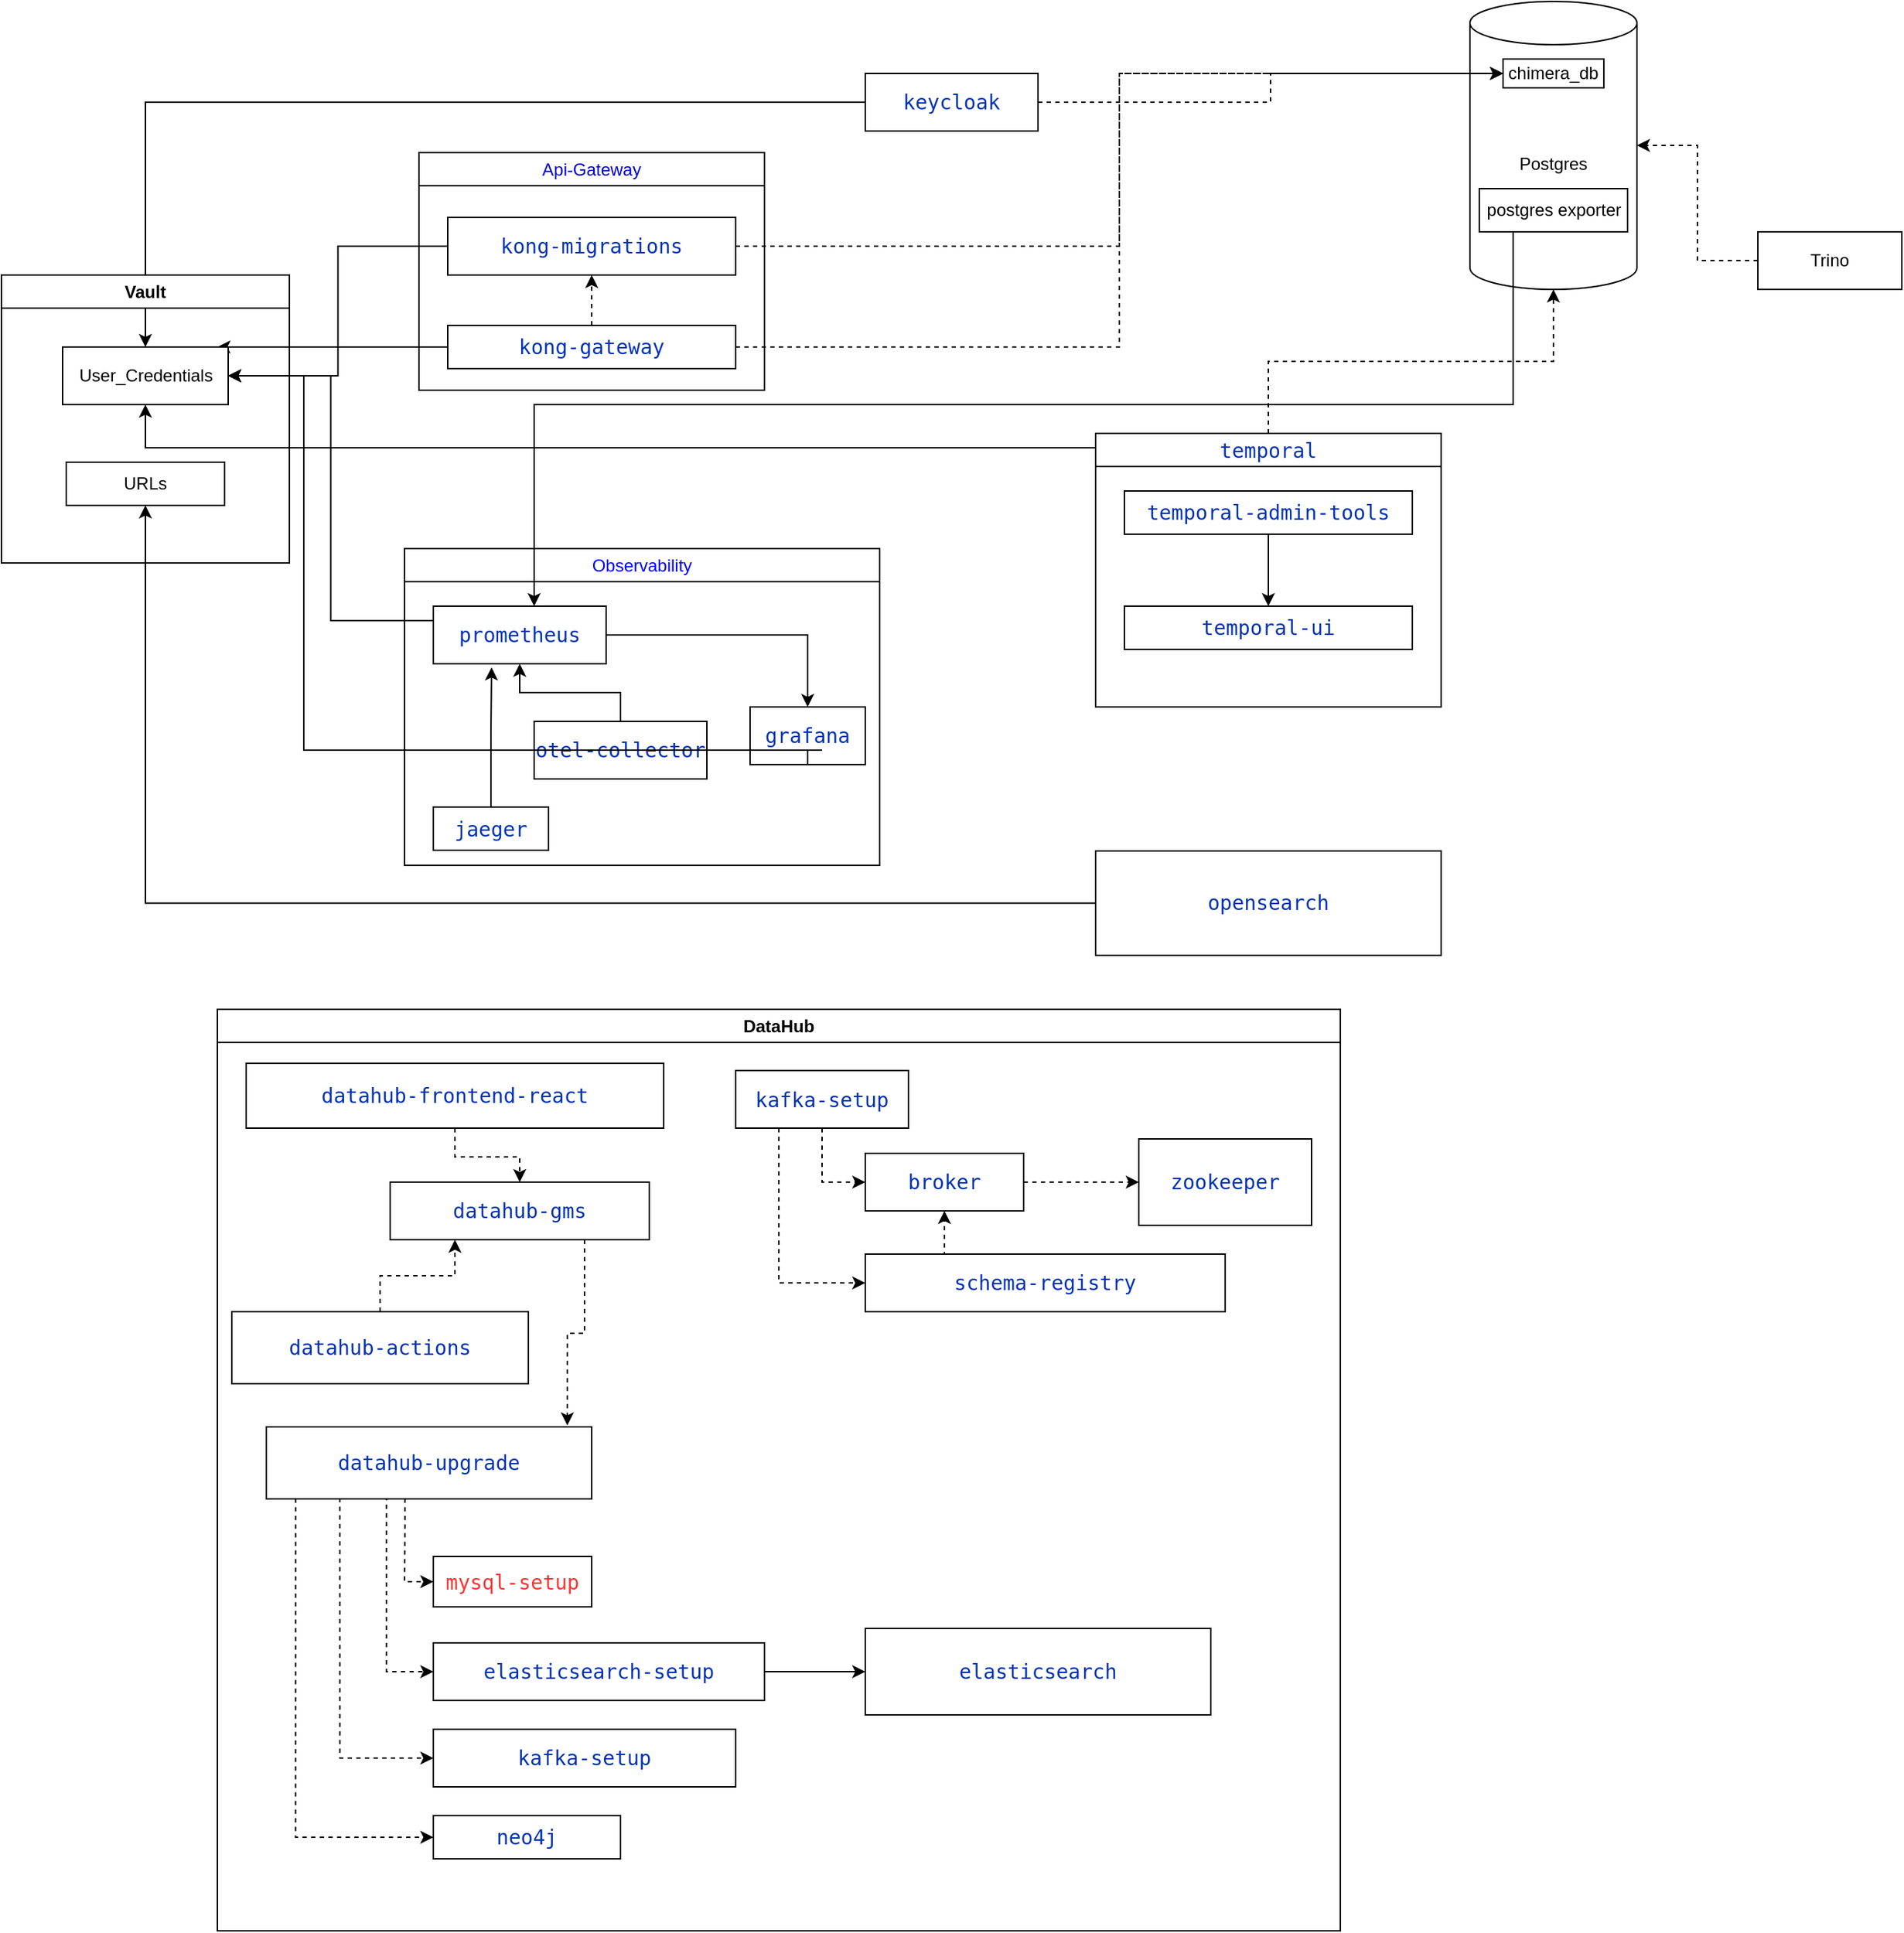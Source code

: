 <mxfile version="26.0.16">
  <diagram name="Page-1" id="F5dg0ylDk_RJSr3__Lnu">
    <mxGraphModel dx="2312" dy="1076" grid="1" gridSize="10" guides="1" tooltips="1" connect="1" arrows="1" fold="1" page="1" pageScale="1" pageWidth="827" pageHeight="1169" math="0" shadow="0">
      <root>
        <mxCell id="0" />
        <mxCell id="1" parent="0" />
        <mxCell id="vYYXMtTBXLeFyRnoxI34-2" value="Postgres" style="shape=cylinder3;whiteSpace=wrap;html=1;boundedLbl=1;backgroundOutline=1;size=15;" parent="1" vertex="1">
          <mxGeometry x="240" y="50" width="116" height="200" as="geometry" />
        </mxCell>
        <mxCell id="vYYXMtTBXLeFyRnoxI34-46" style="edgeStyle=orthogonalEdgeStyle;rounded=0;orthogonalLoop=1;jettySize=auto;html=1;exitX=0;exitY=0.5;exitDx=0;exitDy=0;" parent="1" source="vYYXMtTBXLeFyRnoxI34-10" target="vYYXMtTBXLeFyRnoxI34-43" edge="1">
          <mxGeometry relative="1" as="geometry" />
        </mxCell>
        <mxCell id="vYYXMtTBXLeFyRnoxI34-10" value="&lt;div style=&quot;text-align: start; background-color: rgb(255, 255, 255); color: rgb(8, 8, 8);&quot;&gt;&lt;pre style=&quot;font-family: &amp;quot;JetBrains Mono&amp;quot;, monospace; font-size: 10.5pt;&quot;&gt;&lt;span style=&quot;color: rgb(0, 51, 179);&quot;&gt;keycloak&lt;/span&gt;&lt;/pre&gt;&lt;/div&gt;" style="rounded=0;whiteSpace=wrap;html=1;" parent="1" vertex="1">
          <mxGeometry x="-180" y="100" width="120" height="40" as="geometry" />
        </mxCell>
        <mxCell id="vYYXMtTBXLeFyRnoxI34-40" style="edgeStyle=orthogonalEdgeStyle;rounded=0;orthogonalLoop=1;jettySize=auto;html=1;entryX=0.5;entryY=1;entryDx=0;entryDy=0;" parent="1" source="vYYXMtTBXLeFyRnoxI34-13" target="vYYXMtTBXLeFyRnoxI34-42" edge="1">
          <mxGeometry relative="1" as="geometry">
            <mxPoint x="-682.5" y="360" as="targetPoint" />
          </mxGeometry>
        </mxCell>
        <mxCell id="vYYXMtTBXLeFyRnoxI34-13" value="&lt;div style=&quot;text-align: start; background-color: rgb(255, 255, 255); color: rgb(8, 8, 8);&quot;&gt;&lt;pre style=&quot;font-family: &amp;quot;JetBrains Mono&amp;quot;, monospace; font-size: 10.5pt;&quot;&gt;&lt;span style=&quot;color: rgb(0, 51, 179);&quot;&gt;opensearch&lt;/span&gt;&lt;/pre&gt;&lt;/div&gt;" style="rounded=0;whiteSpace=wrap;html=1;" parent="1" vertex="1">
          <mxGeometry x="-20" y="640" width="240" height="72.5" as="geometry" />
        </mxCell>
        <mxCell id="vYYXMtTBXLeFyRnoxI34-48" style="edgeStyle=orthogonalEdgeStyle;rounded=0;orthogonalLoop=1;jettySize=auto;html=1;exitX=0;exitY=0.068;exitDx=0;exitDy=0;entryX=0.5;entryY=1;entryDx=0;entryDy=0;exitPerimeter=0;" parent="1" source="vYYXMtTBXLeFyRnoxI34-15" target="vYYXMtTBXLeFyRnoxI34-43" edge="1">
          <mxGeometry relative="1" as="geometry">
            <Array as="points">
              <mxPoint x="-20" y="360" />
              <mxPoint x="-680" y="360" />
            </Array>
            <mxPoint x="-40" y="370" as="sourcePoint" />
            <mxPoint x="-680" y="330" as="targetPoint" />
          </mxGeometry>
        </mxCell>
        <mxCell id="vYYXMtTBXLeFyRnoxI34-15" value="&lt;div style=&quot;font-weight: 400; text-align: start; background-color: rgb(255, 255, 255); color: rgb(8, 8, 8);&quot;&gt;&lt;pre style=&quot;font-family: &amp;quot;JetBrains Mono&amp;quot;, monospace; font-size: 10.5pt;&quot;&gt;&lt;span style=&quot;color: rgb(0, 51, 179);&quot;&gt;temporal&lt;/span&gt;&lt;/pre&gt;&lt;/div&gt;" style="swimlane;whiteSpace=wrap;html=1;" parent="1" vertex="1">
          <mxGeometry x="-20" y="350" width="240" height="190" as="geometry">
            <mxRectangle x="520" y="270" width="140" height="30" as="alternateBounds" />
          </mxGeometry>
        </mxCell>
        <mxCell id="vYYXMtTBXLeFyRnoxI34-20" value="" style="edgeStyle=orthogonalEdgeStyle;rounded=0;orthogonalLoop=1;jettySize=auto;html=1;" parent="vYYXMtTBXLeFyRnoxI34-15" source="vYYXMtTBXLeFyRnoxI34-16" target="vYYXMtTBXLeFyRnoxI34-19" edge="1">
          <mxGeometry relative="1" as="geometry" />
        </mxCell>
        <mxCell id="vYYXMtTBXLeFyRnoxI34-16" value="&lt;div style=&quot;text-align: start; background-color: rgb(255, 255, 255); color: rgb(8, 8, 8);&quot;&gt;&lt;pre style=&quot;font-family: &amp;quot;JetBrains Mono&amp;quot;, monospace; font-size: 10.5pt;&quot;&gt;&lt;span style=&quot;color: rgb(0, 51, 179);&quot;&gt;temporal-admin-tools&lt;/span&gt;&lt;/pre&gt;&lt;/div&gt;" style="rounded=0;whiteSpace=wrap;html=1;" parent="vYYXMtTBXLeFyRnoxI34-15" vertex="1">
          <mxGeometry x="20" y="40" width="200" height="30" as="geometry" />
        </mxCell>
        <mxCell id="vYYXMtTBXLeFyRnoxI34-19" value="&lt;div style=&quot;text-align: start; background-color: rgb(255, 255, 255); color: rgb(8, 8, 8);&quot;&gt;&lt;pre style=&quot;font-family: &amp;quot;JetBrains Mono&amp;quot;, monospace; font-size: 10.5pt;&quot;&gt;&lt;span style=&quot;color: rgb(0, 51, 179);&quot;&gt;temporal-ui&lt;/span&gt;&lt;/pre&gt;&lt;/div&gt;" style="whiteSpace=wrap;html=1;rounded=0;" parent="vYYXMtTBXLeFyRnoxI34-15" vertex="1">
          <mxGeometry x="20" y="120" width="200" height="30" as="geometry" />
        </mxCell>
        <mxCell id="vYYXMtTBXLeFyRnoxI34-21" value="&lt;span style=&quot;color: light-dark(rgb(0, 0, 204), rgb(237, 237, 237)); font-weight: normal;&quot;&gt;Api-Gateway&lt;/span&gt;" style="swimlane;whiteSpace=wrap;html=1;" parent="1" vertex="1">
          <mxGeometry x="-490" y="155" width="240" height="165" as="geometry" />
        </mxCell>
        <mxCell id="vYYXMtTBXLeFyRnoxI34-5" value="&lt;div style=&quot;text-align: start; background-color: rgb(255, 255, 255); color: rgb(8, 8, 8);&quot;&gt;&lt;pre style=&quot;font-family: &amp;quot;JetBrains Mono&amp;quot;, monospace; font-size: 10.5pt;&quot;&gt;&lt;span style=&quot;color: rgb(0, 51, 179);&quot;&gt;kong-migrations&lt;/span&gt;&lt;/pre&gt;&lt;/div&gt;" style="rounded=0;whiteSpace=wrap;html=1;" parent="vYYXMtTBXLeFyRnoxI34-21" vertex="1">
          <mxGeometry x="20" y="45" width="200" height="40" as="geometry" />
        </mxCell>
        <mxCell id="vYYXMtTBXLeFyRnoxI34-45" style="edgeStyle=orthogonalEdgeStyle;rounded=0;orthogonalLoop=1;jettySize=auto;html=1;exitX=0;exitY=0.5;exitDx=0;exitDy=0;" parent="vYYXMtTBXLeFyRnoxI34-21" source="vYYXMtTBXLeFyRnoxI34-4" edge="1">
          <mxGeometry relative="1" as="geometry">
            <mxPoint x="-140" y="135" as="targetPoint" />
          </mxGeometry>
        </mxCell>
        <mxCell id="vYYXMtTBXLeFyRnoxI34-4" value="&lt;div style=&quot;text-align: start; background-color: rgb(255, 255, 255); color: rgb(8, 8, 8);&quot;&gt;&lt;pre style=&quot;font-family: &amp;quot;JetBrains Mono&amp;quot;, monospace; font-size: 10.5pt;&quot;&gt;&lt;span style=&quot;color: rgb(0, 51, 179);&quot;&gt;kong-gateway&lt;/span&gt;&lt;/pre&gt;&lt;/div&gt;" style="rounded=0;whiteSpace=wrap;html=1;" parent="vYYXMtTBXLeFyRnoxI34-21" vertex="1">
          <mxGeometry x="20" y="120" width="200" height="30" as="geometry" />
        </mxCell>
        <mxCell id="vYYXMtTBXLeFyRnoxI34-6" value="" style="endArrow=classic;html=1;rounded=0;entryX=0.5;entryY=1;entryDx=0;entryDy=0;exitX=0.5;exitY=0;exitDx=0;exitDy=0;dashed=1;" parent="vYYXMtTBXLeFyRnoxI34-21" source="vYYXMtTBXLeFyRnoxI34-4" target="vYYXMtTBXLeFyRnoxI34-5" edge="1">
          <mxGeometry width="50" height="50" relative="1" as="geometry">
            <mxPoint x="-330" y="139" as="sourcePoint" />
            <mxPoint x="-310" y="90" as="targetPoint" />
          </mxGeometry>
        </mxCell>
        <mxCell id="vYYXMtTBXLeFyRnoxI34-22" value="&lt;span style=&quot;font-weight: normal; color: rgb(0, 0, 255);&quot;&gt;Observability&lt;/span&gt;" style="swimlane;whiteSpace=wrap;html=1;" parent="1" vertex="1">
          <mxGeometry x="-500" y="430" width="330" height="220" as="geometry" />
        </mxCell>
        <mxCell id="vYYXMtTBXLeFyRnoxI34-27" style="edgeStyle=orthogonalEdgeStyle;rounded=0;orthogonalLoop=1;jettySize=auto;html=1;exitX=1;exitY=0.5;exitDx=0;exitDy=0;" parent="vYYXMtTBXLeFyRnoxI34-22" source="vYYXMtTBXLeFyRnoxI34-8" target="vYYXMtTBXLeFyRnoxI34-7" edge="1">
          <mxGeometry relative="1" as="geometry" />
        </mxCell>
        <mxCell id="vYYXMtTBXLeFyRnoxI34-8" value="&lt;div style=&quot;text-align: start; background-color: rgb(255, 255, 255); color: rgb(8, 8, 8);&quot;&gt;&lt;pre style=&quot;font-family: &amp;quot;JetBrains Mono&amp;quot;, monospace; font-size: 10.5pt;&quot;&gt;&lt;span style=&quot;color: rgb(0, 51, 179);&quot;&gt;prometheus&lt;/span&gt;&lt;/pre&gt;&lt;/div&gt;" style="rounded=0;whiteSpace=wrap;html=1;" parent="vYYXMtTBXLeFyRnoxI34-22" vertex="1">
          <mxGeometry x="20" y="40" width="120" height="40" as="geometry" />
        </mxCell>
        <mxCell id="vYYXMtTBXLeFyRnoxI34-12" value="&lt;div style=&quot;text-align: start; background-color: rgb(255, 255, 255); color: rgb(8, 8, 8);&quot;&gt;&lt;pre style=&quot;font-family: &amp;quot;JetBrains Mono&amp;quot;, monospace; font-size: 10.5pt;&quot;&gt;&lt;span style=&quot;color: rgb(0, 51, 179);&quot;&gt;jaeger&lt;/span&gt;&lt;/pre&gt;&lt;/div&gt;" style="rounded=0;whiteSpace=wrap;html=1;" parent="vYYXMtTBXLeFyRnoxI34-22" vertex="1">
          <mxGeometry x="20" y="179.5" width="80" height="30" as="geometry" />
        </mxCell>
        <mxCell id="vYYXMtTBXLeFyRnoxI34-7" value="&lt;div style=&quot;text-align: start; background-color: rgb(255, 255, 255); color: rgb(8, 8, 8);&quot;&gt;&lt;pre style=&quot;font-family: &amp;quot;JetBrains Mono&amp;quot;, monospace; font-size: 10.5pt;&quot;&gt;&lt;span style=&quot;color: rgb(0, 51, 179);&quot;&gt;grafana&lt;/span&gt;&lt;/pre&gt;&lt;/div&gt;" style="rounded=0;whiteSpace=wrap;html=1;" parent="vYYXMtTBXLeFyRnoxI34-22" vertex="1">
          <mxGeometry x="240" y="110" width="80" height="40" as="geometry" />
        </mxCell>
        <mxCell id="vYYXMtTBXLeFyRnoxI34-26" value="" style="edgeStyle=orthogonalEdgeStyle;rounded=0;orthogonalLoop=1;jettySize=auto;html=1;" parent="vYYXMtTBXLeFyRnoxI34-22" source="vYYXMtTBXLeFyRnoxI34-9" target="vYYXMtTBXLeFyRnoxI34-8" edge="1">
          <mxGeometry relative="1" as="geometry" />
        </mxCell>
        <mxCell id="vYYXMtTBXLeFyRnoxI34-9" value="&lt;div style=&quot;text-align: start; background-color: rgb(255, 255, 255); color: rgb(8, 8, 8);&quot;&gt;&lt;pre style=&quot;font-family: &amp;quot;JetBrains Mono&amp;quot;, monospace; font-size: 10.5pt;&quot;&gt;&lt;span style=&quot;color: rgb(0, 51, 179);&quot;&gt;otel-collector&lt;/span&gt;&lt;/pre&gt;&lt;/div&gt;" style="rounded=0;whiteSpace=wrap;html=1;" parent="vYYXMtTBXLeFyRnoxI34-22" vertex="1">
          <mxGeometry x="90" y="120" width="120" height="40" as="geometry" />
        </mxCell>
        <mxCell id="vYYXMtTBXLeFyRnoxI34-29" style="edgeStyle=orthogonalEdgeStyle;rounded=0;orthogonalLoop=1;jettySize=auto;html=1;exitX=0.5;exitY=0;exitDx=0;exitDy=0;entryX=0.337;entryY=1.063;entryDx=0;entryDy=0;entryPerimeter=0;" parent="vYYXMtTBXLeFyRnoxI34-22" source="vYYXMtTBXLeFyRnoxI34-12" target="vYYXMtTBXLeFyRnoxI34-8" edge="1">
          <mxGeometry relative="1" as="geometry" />
        </mxCell>
        <mxCell id="vYYXMtTBXLeFyRnoxI34-31" style="edgeStyle=orthogonalEdgeStyle;rounded=0;orthogonalLoop=1;jettySize=auto;html=1;exitX=0.5;exitY=0;exitDx=0;exitDy=0;entryX=0.5;entryY=1;entryDx=0;entryDy=0;entryPerimeter=0;endArrow=classic;endFill=1;dashed=1;" parent="1" source="vYYXMtTBXLeFyRnoxI34-15" target="vYYXMtTBXLeFyRnoxI34-2" edge="1">
          <mxGeometry relative="1" as="geometry" />
        </mxCell>
        <mxCell id="vYYXMtTBXLeFyRnoxI34-34" style="edgeStyle=orthogonalEdgeStyle;rounded=0;orthogonalLoop=1;jettySize=auto;html=1;exitX=1;exitY=0.5;exitDx=0;exitDy=0;entryX=0;entryY=0.5;entryDx=0;entryDy=0;dashed=1;" parent="1" source="vYYXMtTBXLeFyRnoxI34-5" target="vYYXMtTBXLeFyRnoxI34-35" edge="1">
          <mxGeometry relative="1" as="geometry" />
        </mxCell>
        <mxCell id="vYYXMtTBXLeFyRnoxI34-35" value="chimera_db" style="rounded=0;whiteSpace=wrap;html=1;" parent="1" vertex="1">
          <mxGeometry x="263" y="90" width="70" height="20" as="geometry" />
        </mxCell>
        <mxCell id="vYYXMtTBXLeFyRnoxI34-36" style="edgeStyle=orthogonalEdgeStyle;rounded=0;orthogonalLoop=1;jettySize=auto;html=1;exitX=1;exitY=0.5;exitDx=0;exitDy=0;entryX=0;entryY=0.5;entryDx=0;entryDy=0;dashed=1;" parent="1" source="vYYXMtTBXLeFyRnoxI34-4" target="vYYXMtTBXLeFyRnoxI34-35" edge="1">
          <mxGeometry relative="1" as="geometry" />
        </mxCell>
        <mxCell id="vYYXMtTBXLeFyRnoxI34-37" style="edgeStyle=orthogonalEdgeStyle;rounded=0;orthogonalLoop=1;jettySize=auto;html=1;entryX=0;entryY=0.5;entryDx=0;entryDy=0;dashed=1;" parent="1" source="vYYXMtTBXLeFyRnoxI34-10" target="vYYXMtTBXLeFyRnoxI34-35" edge="1">
          <mxGeometry relative="1" as="geometry" />
        </mxCell>
        <mxCell id="vYYXMtTBXLeFyRnoxI34-41" value="Vault" style="swimlane;whiteSpace=wrap;html=1;" parent="1" vertex="1">
          <mxGeometry x="-780" y="240" width="200" height="200" as="geometry" />
        </mxCell>
        <mxCell id="vYYXMtTBXLeFyRnoxI34-42" value="URLs" style="rounded=0;whiteSpace=wrap;html=1;" parent="vYYXMtTBXLeFyRnoxI34-41" vertex="1">
          <mxGeometry x="45" y="130" width="110" height="30" as="geometry" />
        </mxCell>
        <mxCell id="vYYXMtTBXLeFyRnoxI34-43" value="User_Credentials" style="rounded=0;whiteSpace=wrap;html=1;" parent="vYYXMtTBXLeFyRnoxI34-41" vertex="1">
          <mxGeometry x="42.5" y="50" width="115" height="40" as="geometry" />
        </mxCell>
        <mxCell id="vYYXMtTBXLeFyRnoxI34-44" style="edgeStyle=orthogonalEdgeStyle;rounded=0;orthogonalLoop=1;jettySize=auto;html=1;exitX=0;exitY=0.5;exitDx=0;exitDy=0;entryX=1;entryY=0.5;entryDx=0;entryDy=0;" parent="1" source="vYYXMtTBXLeFyRnoxI34-5" target="vYYXMtTBXLeFyRnoxI34-43" edge="1">
          <mxGeometry relative="1" as="geometry" />
        </mxCell>
        <mxCell id="vYYXMtTBXLeFyRnoxI34-49" style="edgeStyle=orthogonalEdgeStyle;rounded=0;orthogonalLoop=1;jettySize=auto;html=1;exitX=0;exitY=0.25;exitDx=0;exitDy=0;entryX=1;entryY=0.5;entryDx=0;entryDy=0;" parent="1" source="vYYXMtTBXLeFyRnoxI34-8" target="vYYXMtTBXLeFyRnoxI34-43" edge="1">
          <mxGeometry relative="1" as="geometry" />
        </mxCell>
        <mxCell id="vYYXMtTBXLeFyRnoxI34-50" style="edgeStyle=orthogonalEdgeStyle;rounded=0;orthogonalLoop=1;jettySize=auto;html=1;exitX=0.5;exitY=1;exitDx=0;exitDy=0;entryX=1;entryY=0.5;entryDx=0;entryDy=0;" parent="1" source="vYYXMtTBXLeFyRnoxI34-7" target="vYYXMtTBXLeFyRnoxI34-43" edge="1">
          <mxGeometry relative="1" as="geometry">
            <mxPoint x="-590" y="300" as="targetPoint" />
            <Array as="points">
              <mxPoint x="-210" y="570" />
              <mxPoint x="-570" y="570" />
              <mxPoint x="-570" y="290" />
            </Array>
          </mxGeometry>
        </mxCell>
        <mxCell id="lkmkdy3Stl9UQCsPqjpw-2" style="edgeStyle=orthogonalEdgeStyle;rounded=0;orthogonalLoop=1;jettySize=auto;html=1;exitX=0;exitY=0.5;exitDx=0;exitDy=0;" edge="1" parent="1" source="lkmkdy3Stl9UQCsPqjpw-1" target="vYYXMtTBXLeFyRnoxI34-8">
          <mxGeometry relative="1" as="geometry">
            <Array as="points">
              <mxPoint x="247" y="185" />
              <mxPoint x="270" y="185" />
              <mxPoint x="270" y="330" />
              <mxPoint x="-410" y="330" />
            </Array>
          </mxGeometry>
        </mxCell>
        <mxCell id="lkmkdy3Stl9UQCsPqjpw-1" value="postgres exporter" style="rounded=0;whiteSpace=wrap;html=1;" vertex="1" parent="1">
          <mxGeometry x="246.5" y="180" width="103" height="30" as="geometry" />
        </mxCell>
        <mxCell id="lkmkdy3Stl9UQCsPqjpw-5" style="edgeStyle=orthogonalEdgeStyle;rounded=0;orthogonalLoop=1;jettySize=auto;html=1;exitX=0;exitY=0.5;exitDx=0;exitDy=0;dashed=1;" edge="1" parent="1" source="lkmkdy3Stl9UQCsPqjpw-3" target="vYYXMtTBXLeFyRnoxI34-2">
          <mxGeometry relative="1" as="geometry" />
        </mxCell>
        <mxCell id="lkmkdy3Stl9UQCsPqjpw-3" value="Trino" style="rounded=0;whiteSpace=wrap;html=1;" vertex="1" parent="1">
          <mxGeometry x="440" y="210" width="100" height="40" as="geometry" />
        </mxCell>
        <mxCell id="lkmkdy3Stl9UQCsPqjpw-6" value="DataHub" style="swimlane;whiteSpace=wrap;html=1;" vertex="1" parent="1">
          <mxGeometry x="-630" y="750" width="780" height="640" as="geometry" />
        </mxCell>
        <mxCell id="lkmkdy3Stl9UQCsPqjpw-21" style="edgeStyle=orthogonalEdgeStyle;rounded=0;orthogonalLoop=1;jettySize=auto;html=1;exitX=0.5;exitY=1;exitDx=0;exitDy=0;dashed=1;" edge="1" parent="lkmkdy3Stl9UQCsPqjpw-6" source="lkmkdy3Stl9UQCsPqjpw-9" target="lkmkdy3Stl9UQCsPqjpw-11">
          <mxGeometry relative="1" as="geometry" />
        </mxCell>
        <mxCell id="lkmkdy3Stl9UQCsPqjpw-9" value="&lt;div style=&quot;background-color:#ffffff;color:#080808&quot;&gt;&lt;pre style=&quot;font-family:&#39;JetBrains Mono&#39;,monospace;font-size:10.5pt;&quot;&gt;&lt;span style=&quot;color:#0033b3;&quot;&gt;datahub-frontend-react&lt;/span&gt;&lt;/pre&gt;&lt;/div&gt;" style="rounded=0;whiteSpace=wrap;html=1;" vertex="1" parent="lkmkdy3Stl9UQCsPqjpw-6">
          <mxGeometry x="20" y="37.5" width="290" height="45" as="geometry" />
        </mxCell>
        <mxCell id="lkmkdy3Stl9UQCsPqjpw-11" value="&lt;div style=&quot;background-color:#ffffff;color:#080808&quot;&gt;&lt;pre style=&quot;font-family:&#39;JetBrains Mono&#39;,monospace;font-size:10.5pt;&quot;&gt;&lt;span style=&quot;color:#0033b3;&quot;&gt;datahub-gms&lt;/span&gt;&lt;/pre&gt;&lt;/div&gt;" style="rounded=0;whiteSpace=wrap;html=1;" vertex="1" parent="lkmkdy3Stl9UQCsPqjpw-6">
          <mxGeometry x="120" y="120" width="180" height="40" as="geometry" />
        </mxCell>
        <mxCell id="lkmkdy3Stl9UQCsPqjpw-22" style="edgeStyle=orthogonalEdgeStyle;rounded=0;orthogonalLoop=1;jettySize=auto;html=1;entryX=0.25;entryY=1;entryDx=0;entryDy=0;dashed=1;" edge="1" parent="lkmkdy3Stl9UQCsPqjpw-6" source="lkmkdy3Stl9UQCsPqjpw-12" target="lkmkdy3Stl9UQCsPqjpw-11">
          <mxGeometry relative="1" as="geometry" />
        </mxCell>
        <mxCell id="lkmkdy3Stl9UQCsPqjpw-12" value="&lt;div style=&quot;background-color:#ffffff;color:#080808&quot;&gt;&lt;pre style=&quot;font-family:&#39;JetBrains Mono&#39;,monospace;font-size:10.5pt;&quot;&gt;&lt;span style=&quot;color:#0033b3;&quot;&gt;datahub-actions&lt;/span&gt;&lt;/pre&gt;&lt;/div&gt;" style="rounded=0;whiteSpace=wrap;html=1;" vertex="1" parent="lkmkdy3Stl9UQCsPqjpw-6">
          <mxGeometry x="10" y="210" width="206" height="50" as="geometry" />
        </mxCell>
        <mxCell id="lkmkdy3Stl9UQCsPqjpw-25" style="edgeStyle=orthogonalEdgeStyle;rounded=0;orthogonalLoop=1;jettySize=auto;html=1;exitX=0.426;exitY=0.995;exitDx=0;exitDy=0;entryX=0;entryY=0.5;entryDx=0;entryDy=0;dashed=1;exitPerimeter=0;" edge="1" parent="lkmkdy3Stl9UQCsPqjpw-6" source="lkmkdy3Stl9UQCsPqjpw-13" target="lkmkdy3Stl9UQCsPqjpw-24">
          <mxGeometry relative="1" as="geometry" />
        </mxCell>
        <mxCell id="lkmkdy3Stl9UQCsPqjpw-26" style="edgeStyle=orthogonalEdgeStyle;rounded=0;orthogonalLoop=1;jettySize=auto;html=1;entryX=0;entryY=0.5;entryDx=0;entryDy=0;exitX=0.369;exitY=0.96;exitDx=0;exitDy=0;exitPerimeter=0;dashed=1;" edge="1" parent="lkmkdy3Stl9UQCsPqjpw-6" source="lkmkdy3Stl9UQCsPqjpw-13" target="lkmkdy3Stl9UQCsPqjpw-14">
          <mxGeometry relative="1" as="geometry" />
        </mxCell>
        <mxCell id="lkmkdy3Stl9UQCsPqjpw-27" style="edgeStyle=orthogonalEdgeStyle;rounded=0;orthogonalLoop=1;jettySize=auto;html=1;entryX=0;entryY=0.5;entryDx=0;entryDy=0;dashed=1;exitX=0.226;exitY=0.987;exitDx=0;exitDy=0;exitPerimeter=0;" edge="1" parent="lkmkdy3Stl9UQCsPqjpw-6" source="lkmkdy3Stl9UQCsPqjpw-13" target="lkmkdy3Stl9UQCsPqjpw-15">
          <mxGeometry relative="1" as="geometry" />
        </mxCell>
        <mxCell id="lkmkdy3Stl9UQCsPqjpw-28" style="edgeStyle=orthogonalEdgeStyle;rounded=0;orthogonalLoop=1;jettySize=auto;html=1;entryX=0;entryY=0.5;entryDx=0;entryDy=0;dashed=1;exitX=0.09;exitY=0.996;exitDx=0;exitDy=0;exitPerimeter=0;" edge="1" parent="lkmkdy3Stl9UQCsPqjpw-6" source="lkmkdy3Stl9UQCsPqjpw-13" target="lkmkdy3Stl9UQCsPqjpw-17">
          <mxGeometry relative="1" as="geometry" />
        </mxCell>
        <mxCell id="lkmkdy3Stl9UQCsPqjpw-13" value="&lt;div style=&quot;background-color:#ffffff;color:#080808&quot;&gt;&lt;pre style=&quot;font-family:&#39;JetBrains Mono&#39;,monospace;font-size:10.5pt;&quot;&gt;&lt;span style=&quot;color:#0033b3;&quot;&gt;datahub-upgrade&lt;/span&gt;&lt;/pre&gt;&lt;/div&gt;" style="rounded=0;whiteSpace=wrap;html=1;" vertex="1" parent="lkmkdy3Stl9UQCsPqjpw-6">
          <mxGeometry x="34" y="290" width="226" height="50" as="geometry" />
        </mxCell>
        <mxCell id="lkmkdy3Stl9UQCsPqjpw-33" style="edgeStyle=orthogonalEdgeStyle;rounded=0;orthogonalLoop=1;jettySize=auto;html=1;exitX=1;exitY=0.5;exitDx=0;exitDy=0;entryX=0;entryY=0.5;entryDx=0;entryDy=0;" edge="1" parent="lkmkdy3Stl9UQCsPqjpw-6" source="lkmkdy3Stl9UQCsPqjpw-14" target="lkmkdy3Stl9UQCsPqjpw-16">
          <mxGeometry relative="1" as="geometry" />
        </mxCell>
        <mxCell id="lkmkdy3Stl9UQCsPqjpw-14" value="&lt;div style=&quot;background-color:#ffffff;color:#080808&quot;&gt;&lt;pre style=&quot;font-family:&#39;JetBrains Mono&#39;,monospace;font-size:10.5pt;&quot;&gt;&lt;span style=&quot;color:#0033b3;&quot;&gt;elasticsearch-setup&lt;/span&gt;&lt;/pre&gt;&lt;/div&gt;" style="rounded=0;whiteSpace=wrap;html=1;" vertex="1" parent="lkmkdy3Stl9UQCsPqjpw-6">
          <mxGeometry x="150" y="440" width="230" height="40" as="geometry" />
        </mxCell>
        <mxCell id="lkmkdy3Stl9UQCsPqjpw-15" value="&lt;div style=&quot;background-color:#ffffff;color:#080808&quot;&gt;&lt;pre style=&quot;font-family:&#39;JetBrains Mono&#39;,monospace;font-size:10.5pt;&quot;&gt;&lt;span style=&quot;color:#0033b3;&quot;&gt;kafka-setup&lt;/span&gt;&lt;/pre&gt;&lt;/div&gt;" style="rounded=0;whiteSpace=wrap;html=1;" vertex="1" parent="lkmkdy3Stl9UQCsPqjpw-6">
          <mxGeometry x="150" y="500" width="210" height="40" as="geometry" />
        </mxCell>
        <mxCell id="lkmkdy3Stl9UQCsPqjpw-16" value="&lt;div style=&quot;background-color:#ffffff;color:#080808&quot;&gt;&lt;pre style=&quot;font-family:&#39;JetBrains Mono&#39;,monospace;font-size:10.5pt;&quot;&gt;&lt;span style=&quot;color:#0033b3;&quot;&gt;elasticsearch&lt;/span&gt;&lt;/pre&gt;&lt;/div&gt;" style="rounded=0;whiteSpace=wrap;html=1;" vertex="1" parent="lkmkdy3Stl9UQCsPqjpw-6">
          <mxGeometry x="450" y="430" width="240" height="60" as="geometry" />
        </mxCell>
        <mxCell id="lkmkdy3Stl9UQCsPqjpw-17" value="&lt;div style=&quot;background-color:#ffffff;color:#080808&quot;&gt;&lt;pre style=&quot;font-family:&#39;JetBrains Mono&#39;,monospace;font-size:10.5pt;&quot;&gt;&lt;span style=&quot;color:#0033b3;&quot;&gt;neo4j&lt;/span&gt;&lt;/pre&gt;&lt;/div&gt;" style="rounded=0;whiteSpace=wrap;html=1;" vertex="1" parent="lkmkdy3Stl9UQCsPqjpw-6">
          <mxGeometry x="150" y="560" width="130" height="30" as="geometry" />
        </mxCell>
        <mxCell id="lkmkdy3Stl9UQCsPqjpw-34" style="edgeStyle=orthogonalEdgeStyle;rounded=0;orthogonalLoop=1;jettySize=auto;html=1;exitX=0.25;exitY=0;exitDx=0;exitDy=0;entryX=0.5;entryY=1;entryDx=0;entryDy=0;dashed=1;" edge="1" parent="lkmkdy3Stl9UQCsPqjpw-6" source="lkmkdy3Stl9UQCsPqjpw-18" target="lkmkdy3Stl9UQCsPqjpw-19">
          <mxGeometry relative="1" as="geometry" />
        </mxCell>
        <mxCell id="lkmkdy3Stl9UQCsPqjpw-18" value="&lt;div style=&quot;background-color:#ffffff;color:#080808&quot;&gt;&lt;pre style=&quot;font-family:&#39;JetBrains Mono&#39;,monospace;font-size:10.5pt;&quot;&gt;&lt;span style=&quot;color:#0033b3;&quot;&gt;schema-registry&lt;/span&gt;&lt;/pre&gt;&lt;/div&gt;" style="rounded=0;whiteSpace=wrap;html=1;" vertex="1" parent="lkmkdy3Stl9UQCsPqjpw-6">
          <mxGeometry x="450" y="170" width="250" height="40" as="geometry" />
        </mxCell>
        <mxCell id="lkmkdy3Stl9UQCsPqjpw-35" style="edgeStyle=orthogonalEdgeStyle;rounded=0;orthogonalLoop=1;jettySize=auto;html=1;exitX=1;exitY=0.5;exitDx=0;exitDy=0;dashed=1;" edge="1" parent="lkmkdy3Stl9UQCsPqjpw-6" source="lkmkdy3Stl9UQCsPqjpw-19" target="lkmkdy3Stl9UQCsPqjpw-20">
          <mxGeometry relative="1" as="geometry" />
        </mxCell>
        <mxCell id="lkmkdy3Stl9UQCsPqjpw-19" value="&lt;div style=&quot;background-color:#ffffff;color:#080808&quot;&gt;&lt;pre style=&quot;font-family:&#39;JetBrains Mono&#39;,monospace;font-size:10.5pt;&quot;&gt;&lt;span style=&quot;color:#0033b3;&quot;&gt;broker&lt;/span&gt;&lt;/pre&gt;&lt;/div&gt;" style="rounded=0;whiteSpace=wrap;html=1;" vertex="1" parent="lkmkdy3Stl9UQCsPqjpw-6">
          <mxGeometry x="450" y="100" width="110" height="40" as="geometry" />
        </mxCell>
        <mxCell id="lkmkdy3Stl9UQCsPqjpw-20" value="&lt;div style=&quot;background-color:#ffffff;color:#080808&quot;&gt;&lt;pre style=&quot;font-family:&#39;JetBrains Mono&#39;,monospace;font-size:10.5pt;&quot;&gt;&lt;span style=&quot;color:#0033b3;&quot;&gt;zookeeper&lt;/span&gt;&lt;/pre&gt;&lt;/div&gt;" style="rounded=0;whiteSpace=wrap;html=1;" vertex="1" parent="lkmkdy3Stl9UQCsPqjpw-6">
          <mxGeometry x="640" y="90" width="120" height="60" as="geometry" />
        </mxCell>
        <mxCell id="lkmkdy3Stl9UQCsPqjpw-23" style="edgeStyle=orthogonalEdgeStyle;rounded=0;orthogonalLoop=1;jettySize=auto;html=1;exitX=0.75;exitY=1;exitDx=0;exitDy=0;entryX=0.925;entryY=-0.02;entryDx=0;entryDy=0;entryPerimeter=0;dashed=1;" edge="1" parent="lkmkdy3Stl9UQCsPqjpw-6" source="lkmkdy3Stl9UQCsPqjpw-11" target="lkmkdy3Stl9UQCsPqjpw-13">
          <mxGeometry relative="1" as="geometry" />
        </mxCell>
        <mxCell id="lkmkdy3Stl9UQCsPqjpw-24" value="&lt;div style=&quot;background-color: rgb(255, 255, 255);&quot;&gt;&lt;pre style=&quot;font-family: &amp;quot;JetBrains Mono&amp;quot;, monospace; font-size: 10.5pt;&quot;&gt;&lt;font style=&quot;color: rgb(255, 51, 51);&quot;&gt;mysql-setup&lt;/font&gt;&lt;/pre&gt;&lt;/div&gt;" style="rounded=0;whiteSpace=wrap;html=1;" vertex="1" parent="lkmkdy3Stl9UQCsPqjpw-6">
          <mxGeometry x="150" y="380" width="110" height="35" as="geometry" />
        </mxCell>
        <mxCell id="lkmkdy3Stl9UQCsPqjpw-31" style="edgeStyle=orthogonalEdgeStyle;rounded=0;orthogonalLoop=1;jettySize=auto;html=1;exitX=0.5;exitY=1;exitDx=0;exitDy=0;entryX=0;entryY=0.5;entryDx=0;entryDy=0;dashed=1;" edge="1" parent="lkmkdy3Stl9UQCsPqjpw-6" source="lkmkdy3Stl9UQCsPqjpw-30" target="lkmkdy3Stl9UQCsPqjpw-19">
          <mxGeometry relative="1" as="geometry" />
        </mxCell>
        <mxCell id="lkmkdy3Stl9UQCsPqjpw-32" style="edgeStyle=orthogonalEdgeStyle;rounded=0;orthogonalLoop=1;jettySize=auto;html=1;exitX=0.25;exitY=1;exitDx=0;exitDy=0;entryX=0;entryY=0.5;entryDx=0;entryDy=0;dashed=1;" edge="1" parent="lkmkdy3Stl9UQCsPqjpw-6" source="lkmkdy3Stl9UQCsPqjpw-30" target="lkmkdy3Stl9UQCsPqjpw-18">
          <mxGeometry relative="1" as="geometry" />
        </mxCell>
        <mxCell id="lkmkdy3Stl9UQCsPqjpw-30" value="&lt;div style=&quot;background-color:#ffffff;color:#080808&quot;&gt;&lt;pre style=&quot;font-family:&#39;JetBrains Mono&#39;,monospace;font-size:10.5pt;&quot;&gt;&lt;span style=&quot;color:#0033b3;&quot;&gt;kafka-setup&lt;/span&gt;&lt;/pre&gt;&lt;/div&gt;" style="rounded=0;whiteSpace=wrap;html=1;" vertex="1" parent="lkmkdy3Stl9UQCsPqjpw-6">
          <mxGeometry x="360" y="42.5" width="120" height="40" as="geometry" />
        </mxCell>
      </root>
    </mxGraphModel>
  </diagram>
</mxfile>
